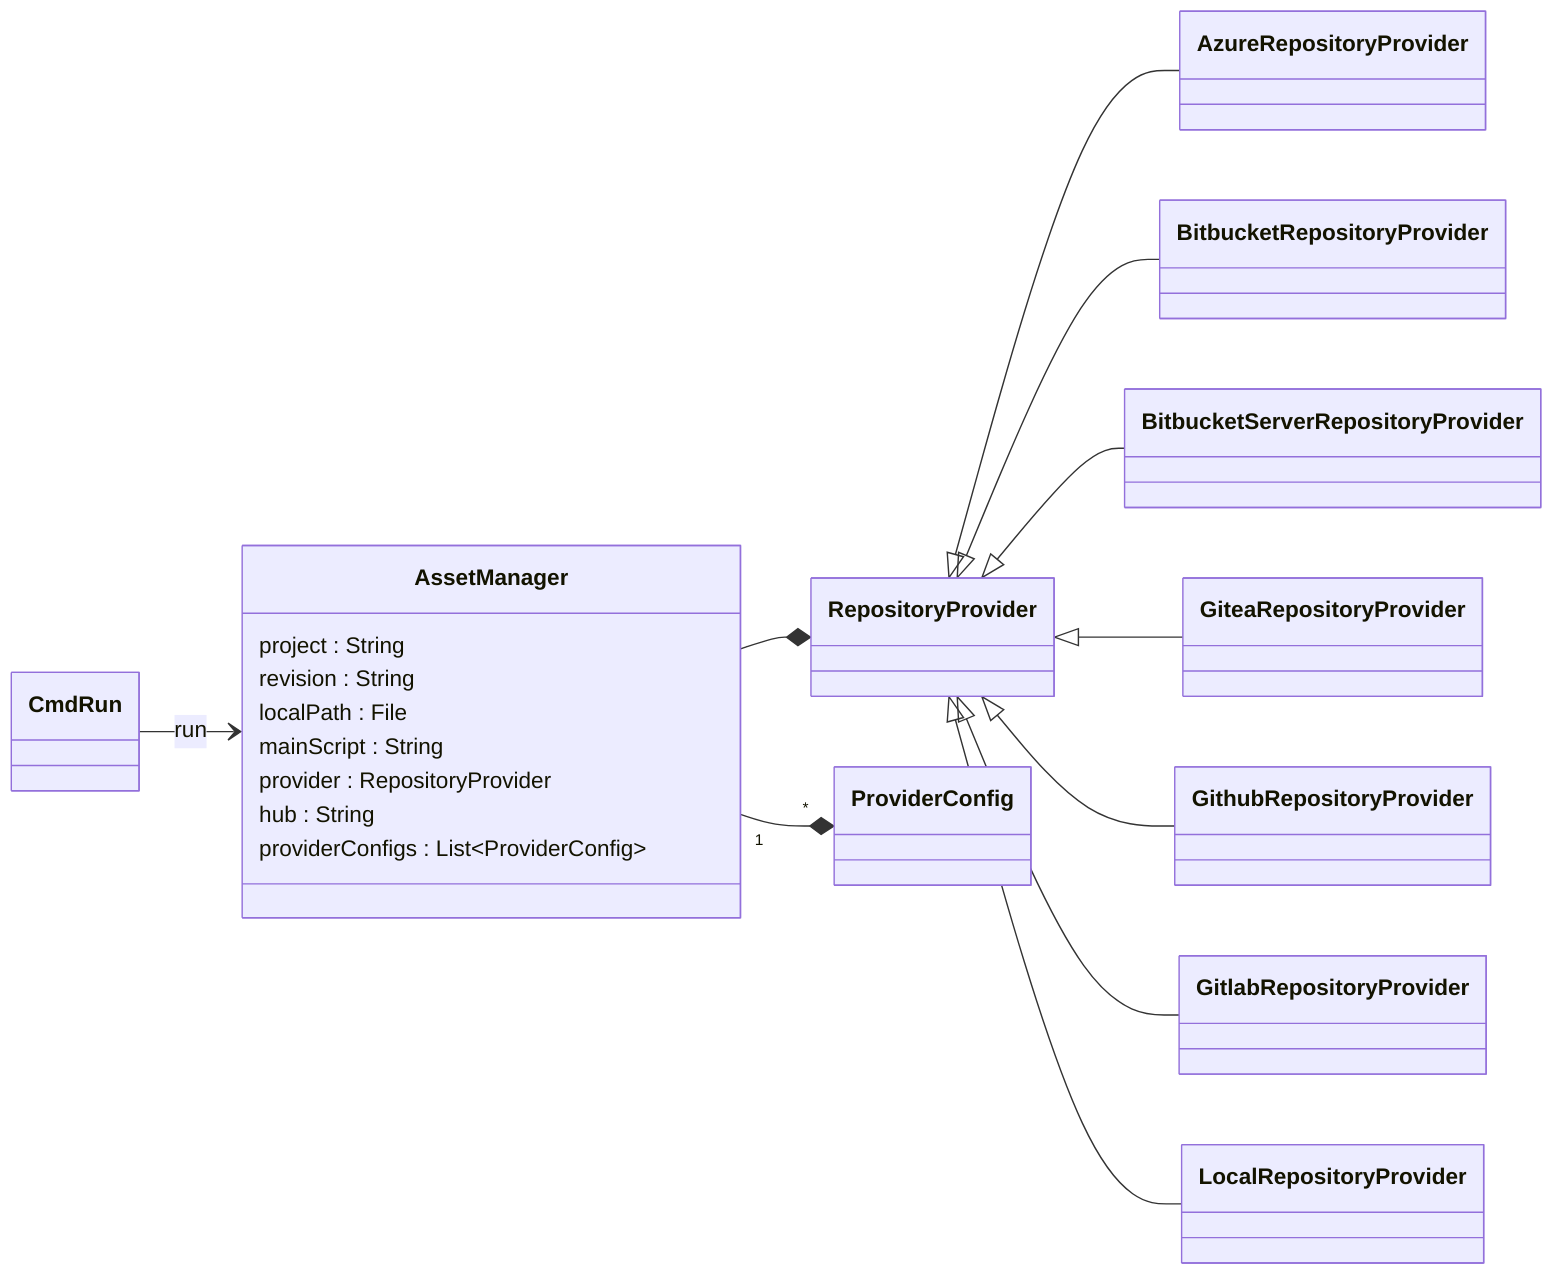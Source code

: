 classDiagram
    %%
    %% nextflow.scm
    %%
    direction LR

    CmdRun --> AssetManager : run

    class AssetManager {
        project : String
        revision : String
        localPath : File
        mainScript : String
        provider : RepositoryProvider
        hub : String
        providerConfigs : List~ProviderConfig~
    }
    AssetManager --* RepositoryProvider
    AssetManager "1" --* "*" ProviderConfig

    RepositoryProvider <|-- AzureRepositoryProvider
    RepositoryProvider <|-- BitbucketRepositoryProvider
    RepositoryProvider <|-- BitbucketServerRepositoryProvider
    RepositoryProvider <|-- GiteaRepositoryProvider
    RepositoryProvider <|-- GithubRepositoryProvider
    RepositoryProvider <|-- GitlabRepositoryProvider
    RepositoryProvider <|-- LocalRepositoryProvider
